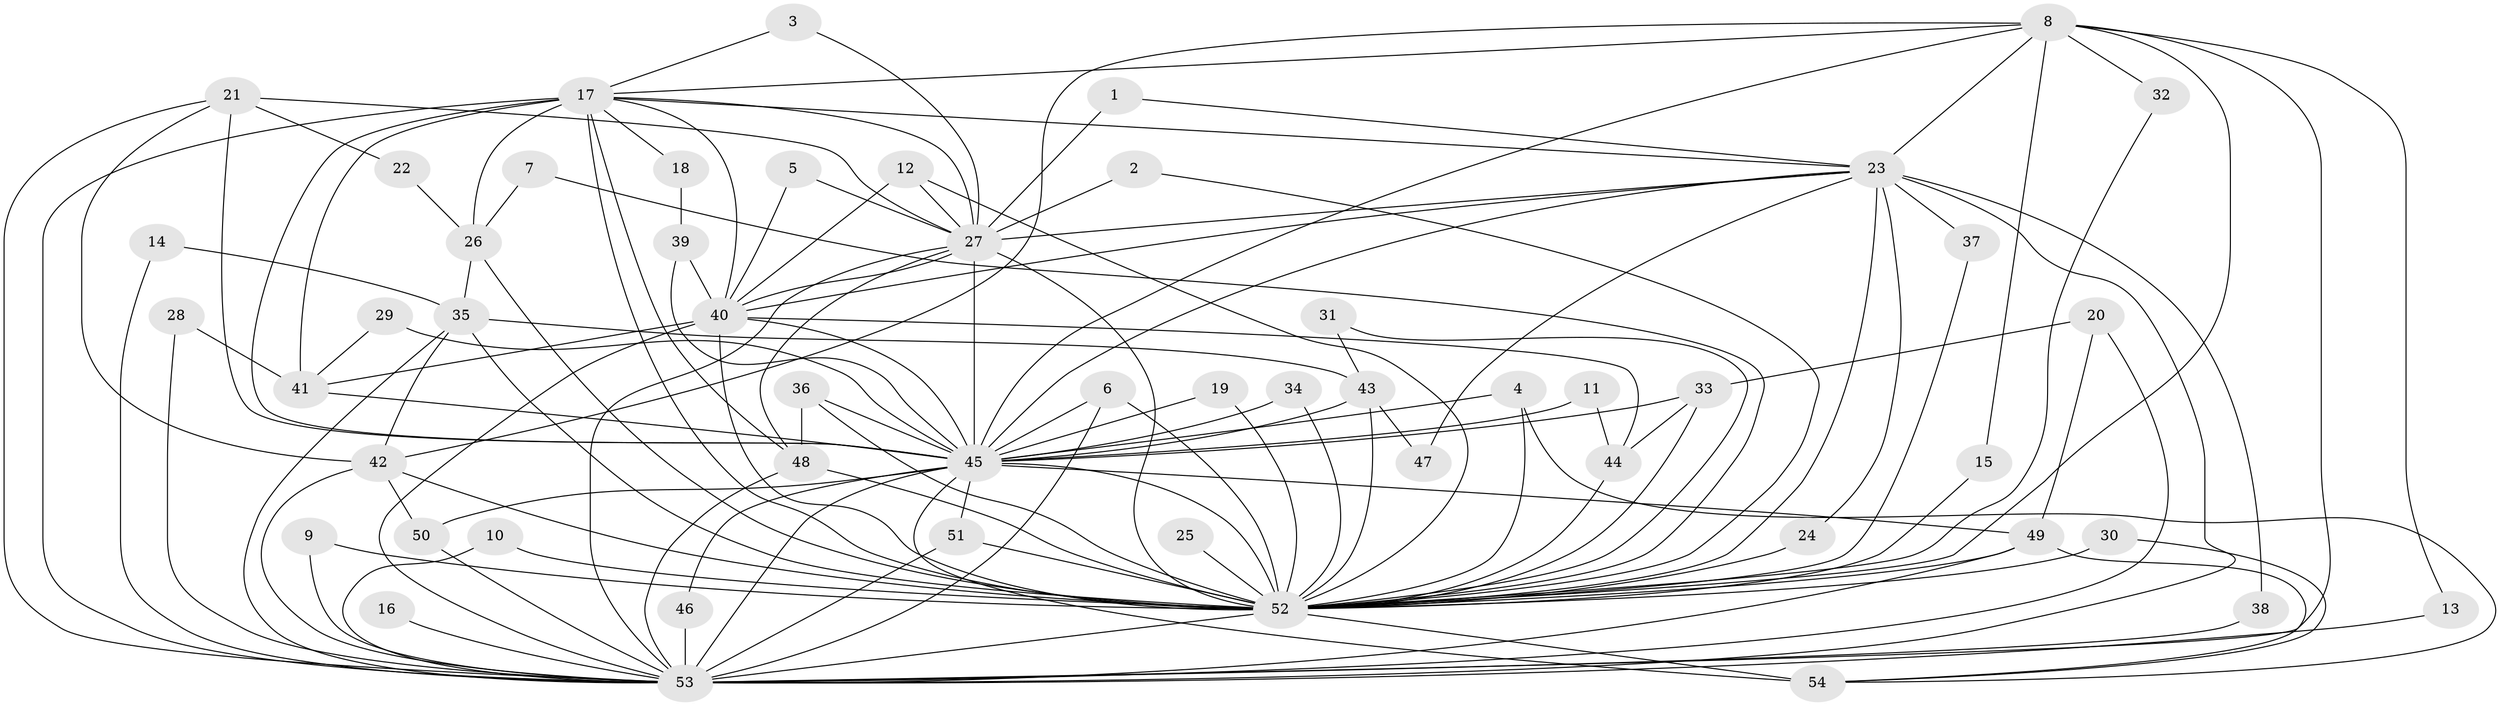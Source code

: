 // original degree distribution, {14: 0.009345794392523364, 20: 0.018691588785046728, 22: 0.009345794392523364, 16: 0.018691588785046728, 21: 0.009345794392523364, 19: 0.009345794392523364, 40: 0.009345794392523364, 23: 0.009345794392523364, 4: 0.12149532710280374, 3: 0.19626168224299065, 2: 0.5233644859813084, 9: 0.009345794392523364, 5: 0.04672897196261682, 6: 0.009345794392523364}
// Generated by graph-tools (version 1.1) at 2025/49/03/09/25 03:49:43]
// undirected, 54 vertices, 135 edges
graph export_dot {
graph [start="1"]
  node [color=gray90,style=filled];
  1;
  2;
  3;
  4;
  5;
  6;
  7;
  8;
  9;
  10;
  11;
  12;
  13;
  14;
  15;
  16;
  17;
  18;
  19;
  20;
  21;
  22;
  23;
  24;
  25;
  26;
  27;
  28;
  29;
  30;
  31;
  32;
  33;
  34;
  35;
  36;
  37;
  38;
  39;
  40;
  41;
  42;
  43;
  44;
  45;
  46;
  47;
  48;
  49;
  50;
  51;
  52;
  53;
  54;
  1 -- 23 [weight=1.0];
  1 -- 27 [weight=1.0];
  2 -- 27 [weight=1.0];
  2 -- 52 [weight=1.0];
  3 -- 17 [weight=1.0];
  3 -- 27 [weight=1.0];
  4 -- 45 [weight=1.0];
  4 -- 52 [weight=2.0];
  4 -- 54 [weight=1.0];
  5 -- 27 [weight=1.0];
  5 -- 40 [weight=1.0];
  6 -- 45 [weight=1.0];
  6 -- 52 [weight=1.0];
  6 -- 53 [weight=1.0];
  7 -- 26 [weight=1.0];
  7 -- 52 [weight=1.0];
  8 -- 13 [weight=1.0];
  8 -- 15 [weight=1.0];
  8 -- 17 [weight=1.0];
  8 -- 23 [weight=2.0];
  8 -- 32 [weight=1.0];
  8 -- 42 [weight=1.0];
  8 -- 45 [weight=2.0];
  8 -- 52 [weight=1.0];
  8 -- 53 [weight=2.0];
  9 -- 52 [weight=1.0];
  9 -- 53 [weight=1.0];
  10 -- 52 [weight=1.0];
  10 -- 53 [weight=1.0];
  11 -- 44 [weight=1.0];
  11 -- 45 [weight=2.0];
  12 -- 27 [weight=1.0];
  12 -- 40 [weight=1.0];
  12 -- 52 [weight=1.0];
  13 -- 53 [weight=1.0];
  14 -- 35 [weight=1.0];
  14 -- 53 [weight=1.0];
  15 -- 52 [weight=1.0];
  16 -- 53 [weight=1.0];
  17 -- 18 [weight=1.0];
  17 -- 23 [weight=1.0];
  17 -- 26 [weight=1.0];
  17 -- 27 [weight=1.0];
  17 -- 40 [weight=1.0];
  17 -- 41 [weight=1.0];
  17 -- 45 [weight=2.0];
  17 -- 48 [weight=1.0];
  17 -- 52 [weight=2.0];
  17 -- 53 [weight=2.0];
  18 -- 39 [weight=1.0];
  19 -- 45 [weight=1.0];
  19 -- 52 [weight=1.0];
  20 -- 33 [weight=1.0];
  20 -- 49 [weight=1.0];
  20 -- 53 [weight=1.0];
  21 -- 22 [weight=1.0];
  21 -- 27 [weight=1.0];
  21 -- 42 [weight=1.0];
  21 -- 45 [weight=1.0];
  21 -- 53 [weight=1.0];
  22 -- 26 [weight=1.0];
  23 -- 24 [weight=1.0];
  23 -- 27 [weight=1.0];
  23 -- 37 [weight=1.0];
  23 -- 38 [weight=1.0];
  23 -- 40 [weight=1.0];
  23 -- 45 [weight=2.0];
  23 -- 47 [weight=1.0];
  23 -- 52 [weight=2.0];
  23 -- 53 [weight=2.0];
  24 -- 52 [weight=2.0];
  25 -- 52 [weight=1.0];
  26 -- 35 [weight=1.0];
  26 -- 52 [weight=1.0];
  27 -- 40 [weight=1.0];
  27 -- 45 [weight=2.0];
  27 -- 48 [weight=1.0];
  27 -- 52 [weight=2.0];
  27 -- 53 [weight=2.0];
  28 -- 41 [weight=1.0];
  28 -- 53 [weight=1.0];
  29 -- 41 [weight=1.0];
  29 -- 45 [weight=1.0];
  30 -- 52 [weight=1.0];
  30 -- 54 [weight=1.0];
  31 -- 43 [weight=1.0];
  31 -- 52 [weight=1.0];
  32 -- 52 [weight=1.0];
  33 -- 44 [weight=1.0];
  33 -- 45 [weight=1.0];
  33 -- 52 [weight=1.0];
  34 -- 45 [weight=1.0];
  34 -- 52 [weight=1.0];
  35 -- 42 [weight=1.0];
  35 -- 43 [weight=1.0];
  35 -- 52 [weight=2.0];
  35 -- 53 [weight=2.0];
  36 -- 45 [weight=2.0];
  36 -- 48 [weight=1.0];
  36 -- 52 [weight=2.0];
  37 -- 52 [weight=1.0];
  38 -- 53 [weight=1.0];
  39 -- 40 [weight=2.0];
  39 -- 45 [weight=1.0];
  40 -- 41 [weight=2.0];
  40 -- 44 [weight=1.0];
  40 -- 45 [weight=2.0];
  40 -- 52 [weight=3.0];
  40 -- 53 [weight=3.0];
  41 -- 45 [weight=1.0];
  42 -- 50 [weight=1.0];
  42 -- 52 [weight=1.0];
  42 -- 53 [weight=1.0];
  43 -- 45 [weight=1.0];
  43 -- 47 [weight=1.0];
  43 -- 52 [weight=2.0];
  44 -- 52 [weight=3.0];
  45 -- 46 [weight=1.0];
  45 -- 49 [weight=1.0];
  45 -- 50 [weight=1.0];
  45 -- 51 [weight=2.0];
  45 -- 52 [weight=4.0];
  45 -- 53 [weight=4.0];
  45 -- 54 [weight=1.0];
  46 -- 53 [weight=2.0];
  48 -- 52 [weight=1.0];
  48 -- 53 [weight=1.0];
  49 -- 52 [weight=1.0];
  49 -- 53 [weight=1.0];
  49 -- 54 [weight=1.0];
  50 -- 53 [weight=1.0];
  51 -- 52 [weight=1.0];
  51 -- 53 [weight=1.0];
  52 -- 53 [weight=4.0];
  52 -- 54 [weight=2.0];
}
